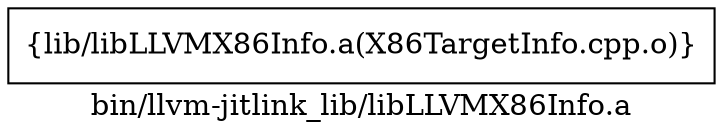 digraph "bin/llvm-jitlink_lib/libLLVMX86Info.a" {
	label="bin/llvm-jitlink_lib/libLLVMX86Info.a";
	rankdir=LR;

	Node0x5559f70686e8 [shape=record,shape=box,group=0,label="{lib/libLLVMX86Info.a(X86TargetInfo.cpp.o)}"];
}
